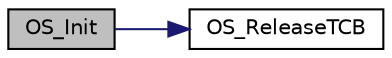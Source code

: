 digraph "OS_Init"
{
  edge [fontname="Helvetica",fontsize="10",labelfontname="Helvetica",labelfontsize="10"];
  node [fontname="Helvetica",fontsize="10",shape=record];
  rankdir="LR";
  Node1 [label="OS_Init",height=0.2,width=0.4,color="black", fillcolor="grey75", style="filled" fontcolor="black"];
  Node1 -> Node2 [color="midnightblue",fontsize="10",style="solid",fontname="Helvetica"];
  Node2 [label="OS_ReleaseTCB",height=0.2,width=0.4,color="black", fillcolor="white", style="filled",URL="$group__pico.html#gaea4e6ff6a685f3dd4a997463b4b37dee"];
}
